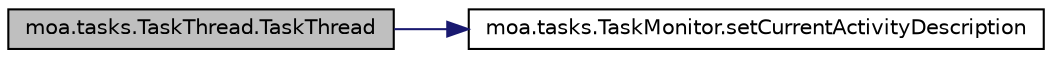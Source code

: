 digraph G
{
  edge [fontname="Helvetica",fontsize="10",labelfontname="Helvetica",labelfontsize="10"];
  node [fontname="Helvetica",fontsize="10",shape=record];
  rankdir=LR;
  Node1 [label="moa.tasks.TaskThread.TaskThread",height=0.2,width=0.4,color="black", fillcolor="grey75", style="filled" fontcolor="black"];
  Node1 -> Node2 [color="midnightblue",fontsize="10",style="solid",fontname="Helvetica"];
  Node2 [label="moa.tasks.TaskMonitor.setCurrentActivityDescription",height=0.2,width=0.4,color="black", fillcolor="white", style="filled",URL="$interfacemoa_1_1tasks_1_1TaskMonitor.html#a71c91ae9dd97de7531b2f273ee9968d3",tooltip="Sets the description of the current activity."];
}
